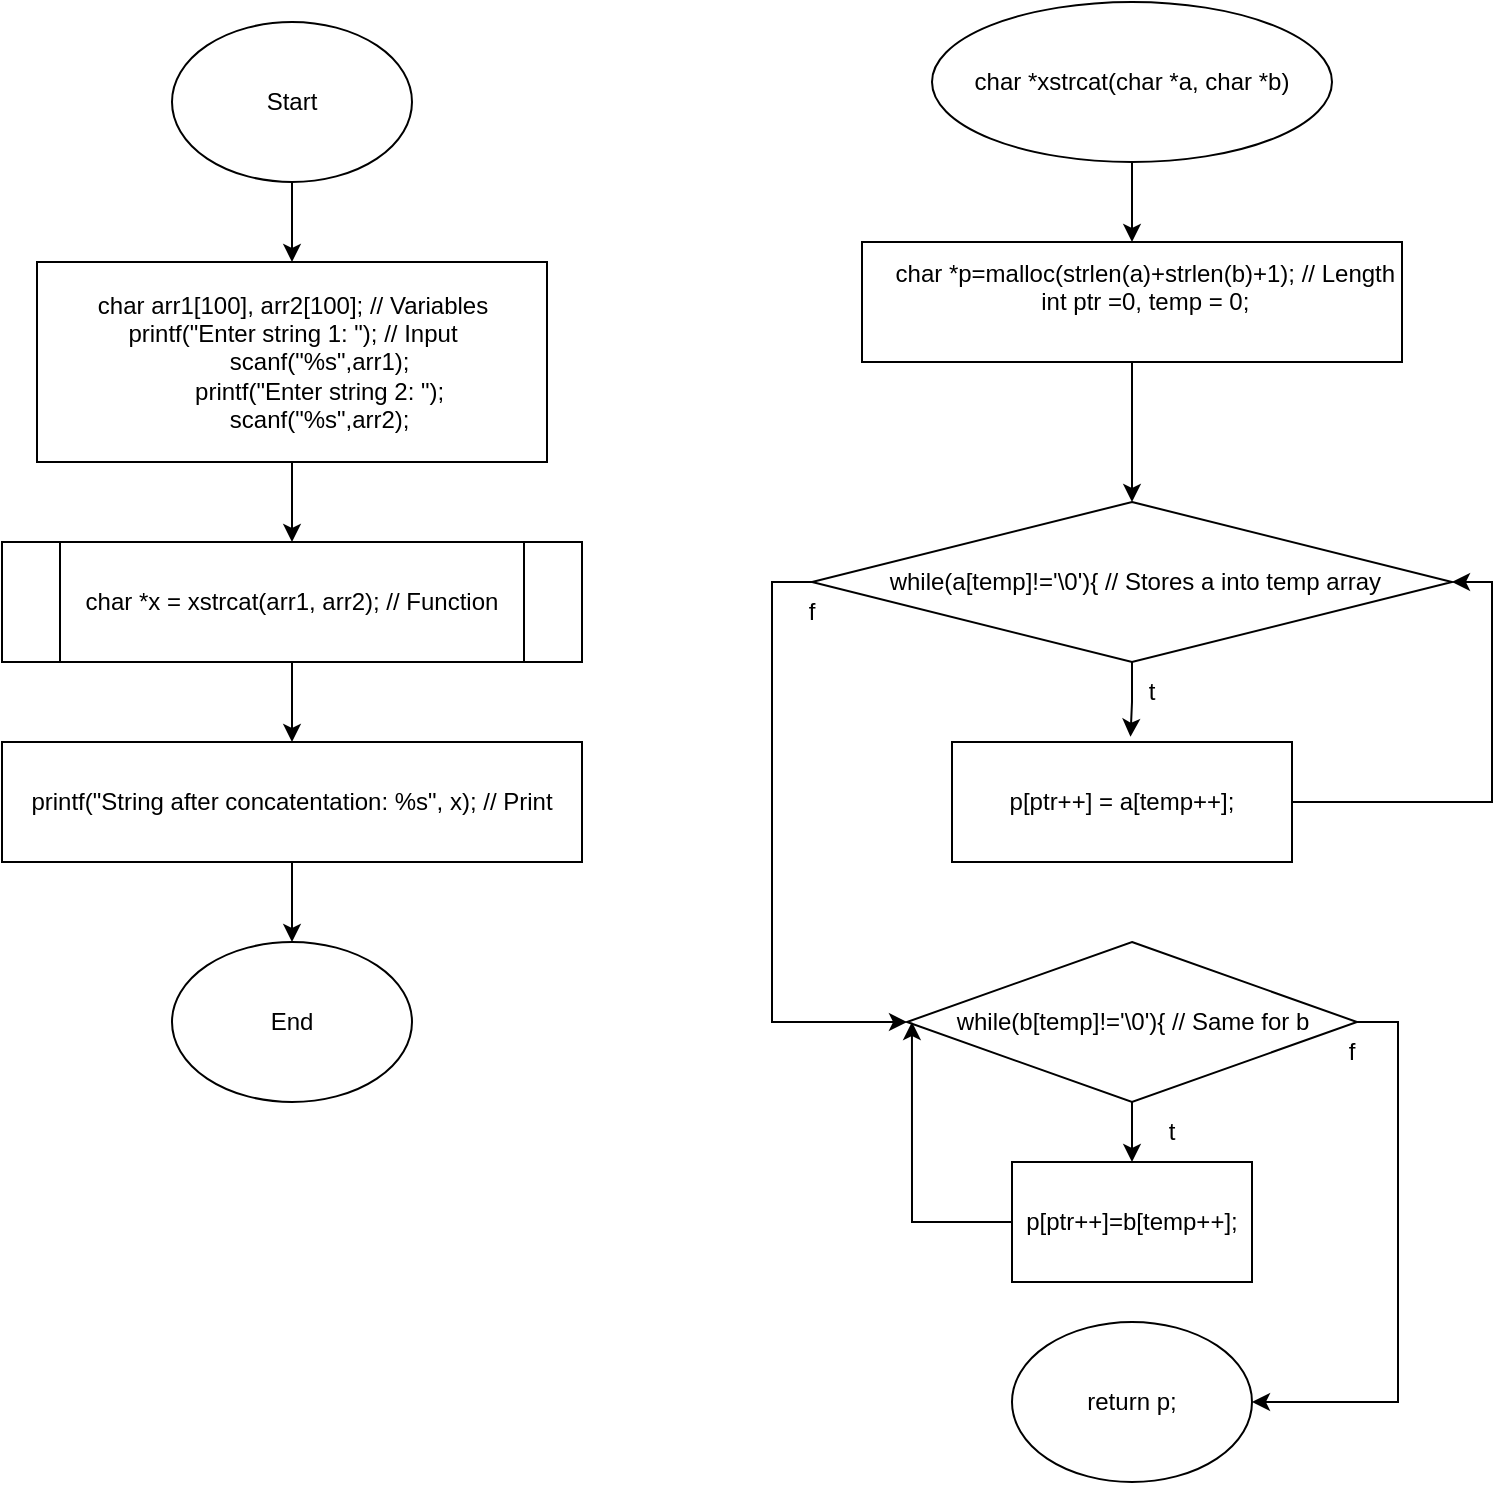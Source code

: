 <mxfile version="17.4.6" type="device"><diagram id="C5RBs43oDa-KdzZeNtuy" name="Page-1"><mxGraphModel dx="3057" dy="1646" grid="1" gridSize="10" guides="1" tooltips="1" connect="1" arrows="1" fold="1" page="1" pageScale="1" pageWidth="827" pageHeight="1169" math="0" shadow="0"><root><mxCell id="WIyWlLk6GJQsqaUBKTNV-0"/><mxCell id="WIyWlLk6GJQsqaUBKTNV-1" parent="WIyWlLk6GJQsqaUBKTNV-0"/><mxCell id="o9TR-6Om2EdhIA1lWS_V-13" style="edgeStyle=orthogonalEdgeStyle;rounded=0;orthogonalLoop=1;jettySize=auto;html=1;entryX=0.5;entryY=0;entryDx=0;entryDy=0;" edge="1" parent="WIyWlLk6GJQsqaUBKTNV-1" source="o9TR-6Om2EdhIA1lWS_V-0" target="o9TR-6Om2EdhIA1lWS_V-1"><mxGeometry relative="1" as="geometry"/></mxCell><mxCell id="o9TR-6Om2EdhIA1lWS_V-0" value="Start" style="ellipse;whiteSpace=wrap;html=1;" vertex="1" parent="WIyWlLk6GJQsqaUBKTNV-1"><mxGeometry x="160" y="70" width="120" height="80" as="geometry"/></mxCell><mxCell id="o9TR-6Om2EdhIA1lWS_V-14" style="edgeStyle=orthogonalEdgeStyle;rounded=0;orthogonalLoop=1;jettySize=auto;html=1;entryX=0.5;entryY=0;entryDx=0;entryDy=0;" edge="1" parent="WIyWlLk6GJQsqaUBKTNV-1" source="o9TR-6Om2EdhIA1lWS_V-1" target="o9TR-6Om2EdhIA1lWS_V-2"><mxGeometry relative="1" as="geometry"/></mxCell><mxCell id="o9TR-6Om2EdhIA1lWS_V-1" value="char arr1[100], arr2[100]; // Variables&lt;br&gt;&lt;div&gt;printf(&quot;Enter string 1: &quot;); // Input&lt;/div&gt;&lt;div&gt;&amp;nbsp; &amp;nbsp; &amp;nbsp; &amp;nbsp; scanf(&quot;%s&quot;,arr1);&lt;/div&gt;&lt;div&gt;&amp;nbsp; &amp;nbsp; &amp;nbsp; &amp;nbsp; printf(&quot;Enter string 2: &quot;);&lt;/div&gt;&lt;div&gt;&amp;nbsp; &amp;nbsp; &amp;nbsp; &amp;nbsp; scanf(&quot;%s&quot;,arr2);&lt;/div&gt;" style="rounded=0;whiteSpace=wrap;html=1;" vertex="1" parent="WIyWlLk6GJQsqaUBKTNV-1"><mxGeometry x="92.5" y="190" width="255" height="100" as="geometry"/></mxCell><mxCell id="o9TR-6Om2EdhIA1lWS_V-15" style="edgeStyle=orthogonalEdgeStyle;rounded=0;orthogonalLoop=1;jettySize=auto;html=1;entryX=0.5;entryY=0;entryDx=0;entryDy=0;" edge="1" parent="WIyWlLk6GJQsqaUBKTNV-1" source="o9TR-6Om2EdhIA1lWS_V-2" target="o9TR-6Om2EdhIA1lWS_V-3"><mxGeometry relative="1" as="geometry"/></mxCell><mxCell id="o9TR-6Om2EdhIA1lWS_V-2" value="char *x = xstrcat(arr1, arr2); // Function" style="shape=process;whiteSpace=wrap;html=1;backgroundOutline=1;" vertex="1" parent="WIyWlLk6GJQsqaUBKTNV-1"><mxGeometry x="75" y="330" width="290" height="60" as="geometry"/></mxCell><mxCell id="o9TR-6Om2EdhIA1lWS_V-16" style="edgeStyle=orthogonalEdgeStyle;rounded=0;orthogonalLoop=1;jettySize=auto;html=1;entryX=0.5;entryY=0;entryDx=0;entryDy=0;" edge="1" parent="WIyWlLk6GJQsqaUBKTNV-1" source="o9TR-6Om2EdhIA1lWS_V-3" target="o9TR-6Om2EdhIA1lWS_V-4"><mxGeometry relative="1" as="geometry"/></mxCell><mxCell id="o9TR-6Om2EdhIA1lWS_V-3" value="printf(&quot;String after concatentation: %s&quot;, x); // Print" style="rounded=0;whiteSpace=wrap;html=1;" vertex="1" parent="WIyWlLk6GJQsqaUBKTNV-1"><mxGeometry x="75" y="430" width="290" height="60" as="geometry"/></mxCell><mxCell id="o9TR-6Om2EdhIA1lWS_V-4" value="End" style="ellipse;whiteSpace=wrap;html=1;" vertex="1" parent="WIyWlLk6GJQsqaUBKTNV-1"><mxGeometry x="160" y="530" width="120" height="80" as="geometry"/></mxCell><mxCell id="o9TR-6Om2EdhIA1lWS_V-17" style="edgeStyle=orthogonalEdgeStyle;rounded=0;orthogonalLoop=1;jettySize=auto;html=1;entryX=0.5;entryY=0;entryDx=0;entryDy=0;" edge="1" parent="WIyWlLk6GJQsqaUBKTNV-1" source="o9TR-6Om2EdhIA1lWS_V-5" target="o9TR-6Om2EdhIA1lWS_V-6"><mxGeometry relative="1" as="geometry"/></mxCell><mxCell id="o9TR-6Om2EdhIA1lWS_V-5" value="char *xstrcat(char *a, char *b)" style="ellipse;whiteSpace=wrap;html=1;" vertex="1" parent="WIyWlLk6GJQsqaUBKTNV-1"><mxGeometry x="540" y="60" width="200" height="80" as="geometry"/></mxCell><mxCell id="o9TR-6Om2EdhIA1lWS_V-18" style="edgeStyle=orthogonalEdgeStyle;rounded=0;orthogonalLoop=1;jettySize=auto;html=1;entryX=0.5;entryY=0;entryDx=0;entryDy=0;" edge="1" parent="WIyWlLk6GJQsqaUBKTNV-1" source="o9TR-6Om2EdhIA1lWS_V-6" target="o9TR-6Om2EdhIA1lWS_V-8"><mxGeometry relative="1" as="geometry"/></mxCell><mxCell id="o9TR-6Om2EdhIA1lWS_V-6" value="&lt;div&gt;&amp;nbsp; &amp;nbsp; char *p=malloc(strlen(a)+strlen(b)+1); // Length&lt;/div&gt;&lt;div&gt;&amp;nbsp; &amp;nbsp; int ptr =0, temp = 0;&lt;/div&gt;&lt;div&gt;&lt;br&gt;&lt;/div&gt;" style="rounded=0;whiteSpace=wrap;html=1;" vertex="1" parent="WIyWlLk6GJQsqaUBKTNV-1"><mxGeometry x="505" y="180" width="270" height="60" as="geometry"/></mxCell><mxCell id="o9TR-6Om2EdhIA1lWS_V-19" style="edgeStyle=orthogonalEdgeStyle;rounded=0;orthogonalLoop=1;jettySize=auto;html=1;entryX=0.525;entryY=-0.044;entryDx=0;entryDy=0;entryPerimeter=0;" edge="1" parent="WIyWlLk6GJQsqaUBKTNV-1" source="o9TR-6Om2EdhIA1lWS_V-8" target="o9TR-6Om2EdhIA1lWS_V-9"><mxGeometry relative="1" as="geometry"><mxPoint x="640" y="420" as="targetPoint"/></mxGeometry></mxCell><mxCell id="o9TR-6Om2EdhIA1lWS_V-22" style="edgeStyle=orthogonalEdgeStyle;rounded=0;orthogonalLoop=1;jettySize=auto;html=1;exitX=0;exitY=0.5;exitDx=0;exitDy=0;entryX=0;entryY=0.5;entryDx=0;entryDy=0;" edge="1" parent="WIyWlLk6GJQsqaUBKTNV-1" source="o9TR-6Om2EdhIA1lWS_V-8" target="o9TR-6Om2EdhIA1lWS_V-10"><mxGeometry relative="1" as="geometry"/></mxCell><mxCell id="o9TR-6Om2EdhIA1lWS_V-8" value="&amp;nbsp;while(a[temp]!='\0'){ // Stores a into temp array" style="rhombus;whiteSpace=wrap;html=1;" vertex="1" parent="WIyWlLk6GJQsqaUBKTNV-1"><mxGeometry x="480" y="310" width="320" height="80" as="geometry"/></mxCell><mxCell id="o9TR-6Om2EdhIA1lWS_V-21" style="edgeStyle=orthogonalEdgeStyle;rounded=0;orthogonalLoop=1;jettySize=auto;html=1;entryX=1;entryY=0.5;entryDx=0;entryDy=0;" edge="1" parent="WIyWlLk6GJQsqaUBKTNV-1" source="o9TR-6Om2EdhIA1lWS_V-9" target="o9TR-6Om2EdhIA1lWS_V-8"><mxGeometry relative="1" as="geometry"><Array as="points"><mxPoint x="820" y="460"/><mxPoint x="820" y="350"/></Array></mxGeometry></mxCell><mxCell id="o9TR-6Om2EdhIA1lWS_V-9" value="p[ptr++] = a[temp++];" style="rounded=0;whiteSpace=wrap;html=1;" vertex="1" parent="WIyWlLk6GJQsqaUBKTNV-1"><mxGeometry x="550" y="430" width="170" height="60" as="geometry"/></mxCell><mxCell id="o9TR-6Om2EdhIA1lWS_V-23" style="edgeStyle=orthogonalEdgeStyle;rounded=0;orthogonalLoop=1;jettySize=auto;html=1;entryX=0.5;entryY=0;entryDx=0;entryDy=0;" edge="1" parent="WIyWlLk6GJQsqaUBKTNV-1" source="o9TR-6Om2EdhIA1lWS_V-10" target="o9TR-6Om2EdhIA1lWS_V-11"><mxGeometry relative="1" as="geometry"/></mxCell><mxCell id="o9TR-6Om2EdhIA1lWS_V-25" style="edgeStyle=orthogonalEdgeStyle;rounded=0;orthogonalLoop=1;jettySize=auto;html=1;entryX=1;entryY=0.5;entryDx=0;entryDy=0;" edge="1" parent="WIyWlLk6GJQsqaUBKTNV-1" source="o9TR-6Om2EdhIA1lWS_V-10" target="o9TR-6Om2EdhIA1lWS_V-12"><mxGeometry relative="1" as="geometry"><Array as="points"><mxPoint x="773" y="570"/><mxPoint x="773" y="760"/></Array></mxGeometry></mxCell><mxCell id="o9TR-6Om2EdhIA1lWS_V-10" value="while(b[temp]!='\0'){ // Same for b" style="rhombus;whiteSpace=wrap;html=1;" vertex="1" parent="WIyWlLk6GJQsqaUBKTNV-1"><mxGeometry x="527.5" y="530" width="225" height="80" as="geometry"/></mxCell><mxCell id="o9TR-6Om2EdhIA1lWS_V-24" style="edgeStyle=orthogonalEdgeStyle;rounded=0;orthogonalLoop=1;jettySize=auto;html=1;exitX=0;exitY=0.5;exitDx=0;exitDy=0;entryX=0.011;entryY=0.5;entryDx=0;entryDy=0;entryPerimeter=0;" edge="1" parent="WIyWlLk6GJQsqaUBKTNV-1" source="o9TR-6Om2EdhIA1lWS_V-11" target="o9TR-6Om2EdhIA1lWS_V-10"><mxGeometry relative="1" as="geometry"/></mxCell><mxCell id="o9TR-6Om2EdhIA1lWS_V-11" value="p[ptr++]=b[temp++];" style="rounded=0;whiteSpace=wrap;html=1;" vertex="1" parent="WIyWlLk6GJQsqaUBKTNV-1"><mxGeometry x="580" y="640" width="120" height="60" as="geometry"/></mxCell><mxCell id="o9TR-6Om2EdhIA1lWS_V-12" value="return p;" style="ellipse;whiteSpace=wrap;html=1;" vertex="1" parent="WIyWlLk6GJQsqaUBKTNV-1"><mxGeometry x="580" y="720" width="120" height="80" as="geometry"/></mxCell><mxCell id="o9TR-6Om2EdhIA1lWS_V-26" value="t" style="text;html=1;strokeColor=none;fillColor=none;align=center;verticalAlign=middle;whiteSpace=wrap;rounded=0;" vertex="1" parent="WIyWlLk6GJQsqaUBKTNV-1"><mxGeometry x="630" y="610" width="60" height="30" as="geometry"/></mxCell><mxCell id="o9TR-6Om2EdhIA1lWS_V-27" value="t" style="text;html=1;strokeColor=none;fillColor=none;align=center;verticalAlign=middle;whiteSpace=wrap;rounded=0;" vertex="1" parent="WIyWlLk6GJQsqaUBKTNV-1"><mxGeometry x="620" y="390" width="60" height="30" as="geometry"/></mxCell><mxCell id="o9TR-6Om2EdhIA1lWS_V-28" value="f" style="text;html=1;strokeColor=none;fillColor=none;align=center;verticalAlign=middle;whiteSpace=wrap;rounded=0;" vertex="1" parent="WIyWlLk6GJQsqaUBKTNV-1"><mxGeometry x="450" y="350" width="60" height="30" as="geometry"/></mxCell><mxCell id="o9TR-6Om2EdhIA1lWS_V-29" value="f" style="text;html=1;strokeColor=none;fillColor=none;align=center;verticalAlign=middle;whiteSpace=wrap;rounded=0;" vertex="1" parent="WIyWlLk6GJQsqaUBKTNV-1"><mxGeometry x="720" y="570" width="60" height="30" as="geometry"/></mxCell></root></mxGraphModel></diagram></mxfile>
